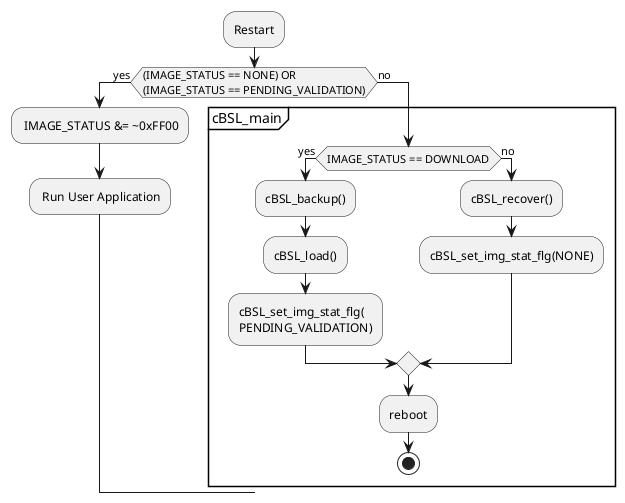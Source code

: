 @startuml

:Restart;
if ((IMAGE_STATUS == NONE) OR\n(IMAGE_STATUS == PENDING_VALIDATION)) then (yes)
    : IMAGE_STATUS &= ~0xFF00;
    : Run User Application;
else (no)
    partition cBSL_main {
        if (IMAGE_STATUS == DOWNLOAD) then (yes)
            :cBSL_backup();
            :cBSL_load();
            :cBSL_set_img_stat_flg(\nPENDING_VALIDATION);
        else (no)
            :cBSL_recover();
            :cBSL_set_img_stat_flg(NONE);
        endif
        :reboot;
        stop
    }
endif

@enduml
